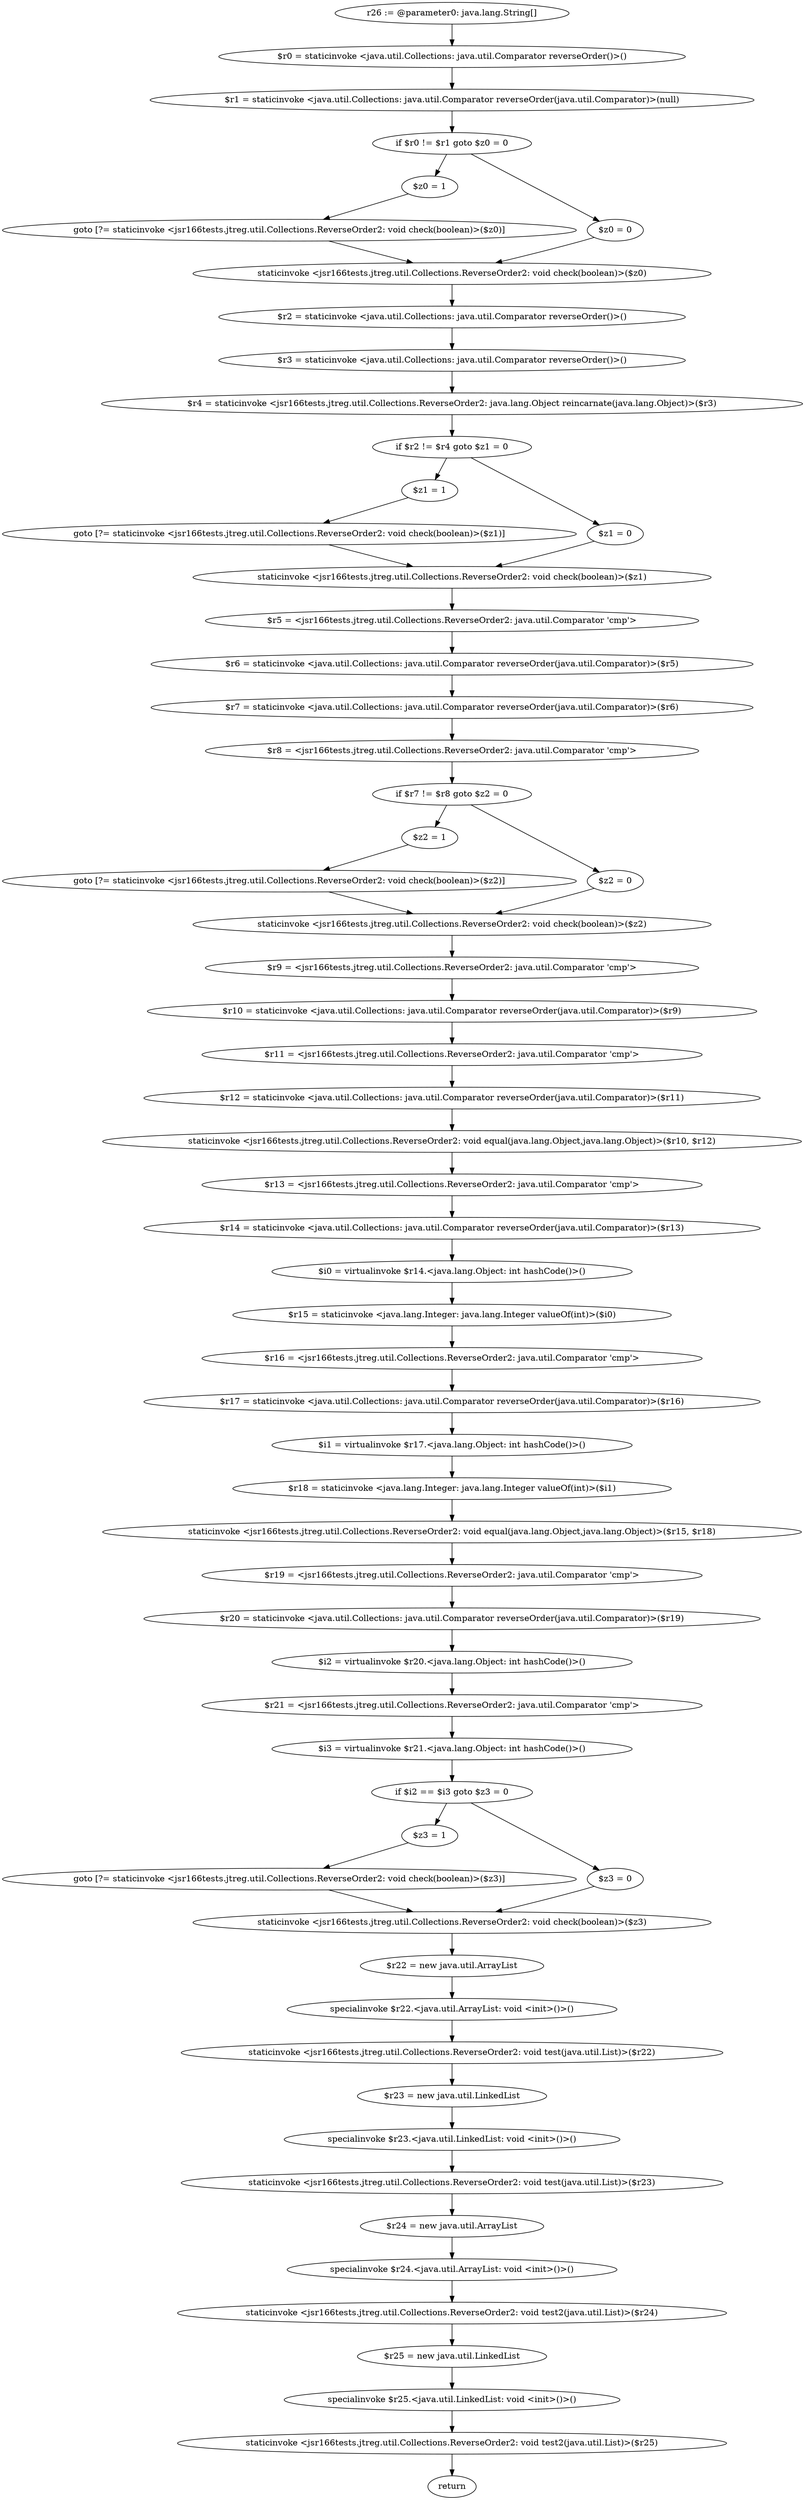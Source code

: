 digraph "unitGraph" {
    "r26 := @parameter0: java.lang.String[]"
    "$r0 = staticinvoke <java.util.Collections: java.util.Comparator reverseOrder()>()"
    "$r1 = staticinvoke <java.util.Collections: java.util.Comparator reverseOrder(java.util.Comparator)>(null)"
    "if $r0 != $r1 goto $z0 = 0"
    "$z0 = 1"
    "goto [?= staticinvoke <jsr166tests.jtreg.util.Collections.ReverseOrder2: void check(boolean)>($z0)]"
    "$z0 = 0"
    "staticinvoke <jsr166tests.jtreg.util.Collections.ReverseOrder2: void check(boolean)>($z0)"
    "$r2 = staticinvoke <java.util.Collections: java.util.Comparator reverseOrder()>()"
    "$r3 = staticinvoke <java.util.Collections: java.util.Comparator reverseOrder()>()"
    "$r4 = staticinvoke <jsr166tests.jtreg.util.Collections.ReverseOrder2: java.lang.Object reincarnate(java.lang.Object)>($r3)"
    "if $r2 != $r4 goto $z1 = 0"
    "$z1 = 1"
    "goto [?= staticinvoke <jsr166tests.jtreg.util.Collections.ReverseOrder2: void check(boolean)>($z1)]"
    "$z1 = 0"
    "staticinvoke <jsr166tests.jtreg.util.Collections.ReverseOrder2: void check(boolean)>($z1)"
    "$r5 = <jsr166tests.jtreg.util.Collections.ReverseOrder2: java.util.Comparator 'cmp'>"
    "$r6 = staticinvoke <java.util.Collections: java.util.Comparator reverseOrder(java.util.Comparator)>($r5)"
    "$r7 = staticinvoke <java.util.Collections: java.util.Comparator reverseOrder(java.util.Comparator)>($r6)"
    "$r8 = <jsr166tests.jtreg.util.Collections.ReverseOrder2: java.util.Comparator 'cmp'>"
    "if $r7 != $r8 goto $z2 = 0"
    "$z2 = 1"
    "goto [?= staticinvoke <jsr166tests.jtreg.util.Collections.ReverseOrder2: void check(boolean)>($z2)]"
    "$z2 = 0"
    "staticinvoke <jsr166tests.jtreg.util.Collections.ReverseOrder2: void check(boolean)>($z2)"
    "$r9 = <jsr166tests.jtreg.util.Collections.ReverseOrder2: java.util.Comparator 'cmp'>"
    "$r10 = staticinvoke <java.util.Collections: java.util.Comparator reverseOrder(java.util.Comparator)>($r9)"
    "$r11 = <jsr166tests.jtreg.util.Collections.ReverseOrder2: java.util.Comparator 'cmp'>"
    "$r12 = staticinvoke <java.util.Collections: java.util.Comparator reverseOrder(java.util.Comparator)>($r11)"
    "staticinvoke <jsr166tests.jtreg.util.Collections.ReverseOrder2: void equal(java.lang.Object,java.lang.Object)>($r10, $r12)"
    "$r13 = <jsr166tests.jtreg.util.Collections.ReverseOrder2: java.util.Comparator 'cmp'>"
    "$r14 = staticinvoke <java.util.Collections: java.util.Comparator reverseOrder(java.util.Comparator)>($r13)"
    "$i0 = virtualinvoke $r14.<java.lang.Object: int hashCode()>()"
    "$r15 = staticinvoke <java.lang.Integer: java.lang.Integer valueOf(int)>($i0)"
    "$r16 = <jsr166tests.jtreg.util.Collections.ReverseOrder2: java.util.Comparator 'cmp'>"
    "$r17 = staticinvoke <java.util.Collections: java.util.Comparator reverseOrder(java.util.Comparator)>($r16)"
    "$i1 = virtualinvoke $r17.<java.lang.Object: int hashCode()>()"
    "$r18 = staticinvoke <java.lang.Integer: java.lang.Integer valueOf(int)>($i1)"
    "staticinvoke <jsr166tests.jtreg.util.Collections.ReverseOrder2: void equal(java.lang.Object,java.lang.Object)>($r15, $r18)"
    "$r19 = <jsr166tests.jtreg.util.Collections.ReverseOrder2: java.util.Comparator 'cmp'>"
    "$r20 = staticinvoke <java.util.Collections: java.util.Comparator reverseOrder(java.util.Comparator)>($r19)"
    "$i2 = virtualinvoke $r20.<java.lang.Object: int hashCode()>()"
    "$r21 = <jsr166tests.jtreg.util.Collections.ReverseOrder2: java.util.Comparator 'cmp'>"
    "$i3 = virtualinvoke $r21.<java.lang.Object: int hashCode()>()"
    "if $i2 == $i3 goto $z3 = 0"
    "$z3 = 1"
    "goto [?= staticinvoke <jsr166tests.jtreg.util.Collections.ReverseOrder2: void check(boolean)>($z3)]"
    "$z3 = 0"
    "staticinvoke <jsr166tests.jtreg.util.Collections.ReverseOrder2: void check(boolean)>($z3)"
    "$r22 = new java.util.ArrayList"
    "specialinvoke $r22.<java.util.ArrayList: void <init>()>()"
    "staticinvoke <jsr166tests.jtreg.util.Collections.ReverseOrder2: void test(java.util.List)>($r22)"
    "$r23 = new java.util.LinkedList"
    "specialinvoke $r23.<java.util.LinkedList: void <init>()>()"
    "staticinvoke <jsr166tests.jtreg.util.Collections.ReverseOrder2: void test(java.util.List)>($r23)"
    "$r24 = new java.util.ArrayList"
    "specialinvoke $r24.<java.util.ArrayList: void <init>()>()"
    "staticinvoke <jsr166tests.jtreg.util.Collections.ReverseOrder2: void test2(java.util.List)>($r24)"
    "$r25 = new java.util.LinkedList"
    "specialinvoke $r25.<java.util.LinkedList: void <init>()>()"
    "staticinvoke <jsr166tests.jtreg.util.Collections.ReverseOrder2: void test2(java.util.List)>($r25)"
    "return"
    "r26 := @parameter0: java.lang.String[]"->"$r0 = staticinvoke <java.util.Collections: java.util.Comparator reverseOrder()>()";
    "$r0 = staticinvoke <java.util.Collections: java.util.Comparator reverseOrder()>()"->"$r1 = staticinvoke <java.util.Collections: java.util.Comparator reverseOrder(java.util.Comparator)>(null)";
    "$r1 = staticinvoke <java.util.Collections: java.util.Comparator reverseOrder(java.util.Comparator)>(null)"->"if $r0 != $r1 goto $z0 = 0";
    "if $r0 != $r1 goto $z0 = 0"->"$z0 = 1";
    "if $r0 != $r1 goto $z0 = 0"->"$z0 = 0";
    "$z0 = 1"->"goto [?= staticinvoke <jsr166tests.jtreg.util.Collections.ReverseOrder2: void check(boolean)>($z0)]";
    "goto [?= staticinvoke <jsr166tests.jtreg.util.Collections.ReverseOrder2: void check(boolean)>($z0)]"->"staticinvoke <jsr166tests.jtreg.util.Collections.ReverseOrder2: void check(boolean)>($z0)";
    "$z0 = 0"->"staticinvoke <jsr166tests.jtreg.util.Collections.ReverseOrder2: void check(boolean)>($z0)";
    "staticinvoke <jsr166tests.jtreg.util.Collections.ReverseOrder2: void check(boolean)>($z0)"->"$r2 = staticinvoke <java.util.Collections: java.util.Comparator reverseOrder()>()";
    "$r2 = staticinvoke <java.util.Collections: java.util.Comparator reverseOrder()>()"->"$r3 = staticinvoke <java.util.Collections: java.util.Comparator reverseOrder()>()";
    "$r3 = staticinvoke <java.util.Collections: java.util.Comparator reverseOrder()>()"->"$r4 = staticinvoke <jsr166tests.jtreg.util.Collections.ReverseOrder2: java.lang.Object reincarnate(java.lang.Object)>($r3)";
    "$r4 = staticinvoke <jsr166tests.jtreg.util.Collections.ReverseOrder2: java.lang.Object reincarnate(java.lang.Object)>($r3)"->"if $r2 != $r4 goto $z1 = 0";
    "if $r2 != $r4 goto $z1 = 0"->"$z1 = 1";
    "if $r2 != $r4 goto $z1 = 0"->"$z1 = 0";
    "$z1 = 1"->"goto [?= staticinvoke <jsr166tests.jtreg.util.Collections.ReverseOrder2: void check(boolean)>($z1)]";
    "goto [?= staticinvoke <jsr166tests.jtreg.util.Collections.ReverseOrder2: void check(boolean)>($z1)]"->"staticinvoke <jsr166tests.jtreg.util.Collections.ReverseOrder2: void check(boolean)>($z1)";
    "$z1 = 0"->"staticinvoke <jsr166tests.jtreg.util.Collections.ReverseOrder2: void check(boolean)>($z1)";
    "staticinvoke <jsr166tests.jtreg.util.Collections.ReverseOrder2: void check(boolean)>($z1)"->"$r5 = <jsr166tests.jtreg.util.Collections.ReverseOrder2: java.util.Comparator 'cmp'>";
    "$r5 = <jsr166tests.jtreg.util.Collections.ReverseOrder2: java.util.Comparator 'cmp'>"->"$r6 = staticinvoke <java.util.Collections: java.util.Comparator reverseOrder(java.util.Comparator)>($r5)";
    "$r6 = staticinvoke <java.util.Collections: java.util.Comparator reverseOrder(java.util.Comparator)>($r5)"->"$r7 = staticinvoke <java.util.Collections: java.util.Comparator reverseOrder(java.util.Comparator)>($r6)";
    "$r7 = staticinvoke <java.util.Collections: java.util.Comparator reverseOrder(java.util.Comparator)>($r6)"->"$r8 = <jsr166tests.jtreg.util.Collections.ReverseOrder2: java.util.Comparator 'cmp'>";
    "$r8 = <jsr166tests.jtreg.util.Collections.ReverseOrder2: java.util.Comparator 'cmp'>"->"if $r7 != $r8 goto $z2 = 0";
    "if $r7 != $r8 goto $z2 = 0"->"$z2 = 1";
    "if $r7 != $r8 goto $z2 = 0"->"$z2 = 0";
    "$z2 = 1"->"goto [?= staticinvoke <jsr166tests.jtreg.util.Collections.ReverseOrder2: void check(boolean)>($z2)]";
    "goto [?= staticinvoke <jsr166tests.jtreg.util.Collections.ReverseOrder2: void check(boolean)>($z2)]"->"staticinvoke <jsr166tests.jtreg.util.Collections.ReverseOrder2: void check(boolean)>($z2)";
    "$z2 = 0"->"staticinvoke <jsr166tests.jtreg.util.Collections.ReverseOrder2: void check(boolean)>($z2)";
    "staticinvoke <jsr166tests.jtreg.util.Collections.ReverseOrder2: void check(boolean)>($z2)"->"$r9 = <jsr166tests.jtreg.util.Collections.ReverseOrder2: java.util.Comparator 'cmp'>";
    "$r9 = <jsr166tests.jtreg.util.Collections.ReverseOrder2: java.util.Comparator 'cmp'>"->"$r10 = staticinvoke <java.util.Collections: java.util.Comparator reverseOrder(java.util.Comparator)>($r9)";
    "$r10 = staticinvoke <java.util.Collections: java.util.Comparator reverseOrder(java.util.Comparator)>($r9)"->"$r11 = <jsr166tests.jtreg.util.Collections.ReverseOrder2: java.util.Comparator 'cmp'>";
    "$r11 = <jsr166tests.jtreg.util.Collections.ReverseOrder2: java.util.Comparator 'cmp'>"->"$r12 = staticinvoke <java.util.Collections: java.util.Comparator reverseOrder(java.util.Comparator)>($r11)";
    "$r12 = staticinvoke <java.util.Collections: java.util.Comparator reverseOrder(java.util.Comparator)>($r11)"->"staticinvoke <jsr166tests.jtreg.util.Collections.ReverseOrder2: void equal(java.lang.Object,java.lang.Object)>($r10, $r12)";
    "staticinvoke <jsr166tests.jtreg.util.Collections.ReverseOrder2: void equal(java.lang.Object,java.lang.Object)>($r10, $r12)"->"$r13 = <jsr166tests.jtreg.util.Collections.ReverseOrder2: java.util.Comparator 'cmp'>";
    "$r13 = <jsr166tests.jtreg.util.Collections.ReverseOrder2: java.util.Comparator 'cmp'>"->"$r14 = staticinvoke <java.util.Collections: java.util.Comparator reverseOrder(java.util.Comparator)>($r13)";
    "$r14 = staticinvoke <java.util.Collections: java.util.Comparator reverseOrder(java.util.Comparator)>($r13)"->"$i0 = virtualinvoke $r14.<java.lang.Object: int hashCode()>()";
    "$i0 = virtualinvoke $r14.<java.lang.Object: int hashCode()>()"->"$r15 = staticinvoke <java.lang.Integer: java.lang.Integer valueOf(int)>($i0)";
    "$r15 = staticinvoke <java.lang.Integer: java.lang.Integer valueOf(int)>($i0)"->"$r16 = <jsr166tests.jtreg.util.Collections.ReverseOrder2: java.util.Comparator 'cmp'>";
    "$r16 = <jsr166tests.jtreg.util.Collections.ReverseOrder2: java.util.Comparator 'cmp'>"->"$r17 = staticinvoke <java.util.Collections: java.util.Comparator reverseOrder(java.util.Comparator)>($r16)";
    "$r17 = staticinvoke <java.util.Collections: java.util.Comparator reverseOrder(java.util.Comparator)>($r16)"->"$i1 = virtualinvoke $r17.<java.lang.Object: int hashCode()>()";
    "$i1 = virtualinvoke $r17.<java.lang.Object: int hashCode()>()"->"$r18 = staticinvoke <java.lang.Integer: java.lang.Integer valueOf(int)>($i1)";
    "$r18 = staticinvoke <java.lang.Integer: java.lang.Integer valueOf(int)>($i1)"->"staticinvoke <jsr166tests.jtreg.util.Collections.ReverseOrder2: void equal(java.lang.Object,java.lang.Object)>($r15, $r18)";
    "staticinvoke <jsr166tests.jtreg.util.Collections.ReverseOrder2: void equal(java.lang.Object,java.lang.Object)>($r15, $r18)"->"$r19 = <jsr166tests.jtreg.util.Collections.ReverseOrder2: java.util.Comparator 'cmp'>";
    "$r19 = <jsr166tests.jtreg.util.Collections.ReverseOrder2: java.util.Comparator 'cmp'>"->"$r20 = staticinvoke <java.util.Collections: java.util.Comparator reverseOrder(java.util.Comparator)>($r19)";
    "$r20 = staticinvoke <java.util.Collections: java.util.Comparator reverseOrder(java.util.Comparator)>($r19)"->"$i2 = virtualinvoke $r20.<java.lang.Object: int hashCode()>()";
    "$i2 = virtualinvoke $r20.<java.lang.Object: int hashCode()>()"->"$r21 = <jsr166tests.jtreg.util.Collections.ReverseOrder2: java.util.Comparator 'cmp'>";
    "$r21 = <jsr166tests.jtreg.util.Collections.ReverseOrder2: java.util.Comparator 'cmp'>"->"$i3 = virtualinvoke $r21.<java.lang.Object: int hashCode()>()";
    "$i3 = virtualinvoke $r21.<java.lang.Object: int hashCode()>()"->"if $i2 == $i3 goto $z3 = 0";
    "if $i2 == $i3 goto $z3 = 0"->"$z3 = 1";
    "if $i2 == $i3 goto $z3 = 0"->"$z3 = 0";
    "$z3 = 1"->"goto [?= staticinvoke <jsr166tests.jtreg.util.Collections.ReverseOrder2: void check(boolean)>($z3)]";
    "goto [?= staticinvoke <jsr166tests.jtreg.util.Collections.ReverseOrder2: void check(boolean)>($z3)]"->"staticinvoke <jsr166tests.jtreg.util.Collections.ReverseOrder2: void check(boolean)>($z3)";
    "$z3 = 0"->"staticinvoke <jsr166tests.jtreg.util.Collections.ReverseOrder2: void check(boolean)>($z3)";
    "staticinvoke <jsr166tests.jtreg.util.Collections.ReverseOrder2: void check(boolean)>($z3)"->"$r22 = new java.util.ArrayList";
    "$r22 = new java.util.ArrayList"->"specialinvoke $r22.<java.util.ArrayList: void <init>()>()";
    "specialinvoke $r22.<java.util.ArrayList: void <init>()>()"->"staticinvoke <jsr166tests.jtreg.util.Collections.ReverseOrder2: void test(java.util.List)>($r22)";
    "staticinvoke <jsr166tests.jtreg.util.Collections.ReverseOrder2: void test(java.util.List)>($r22)"->"$r23 = new java.util.LinkedList";
    "$r23 = new java.util.LinkedList"->"specialinvoke $r23.<java.util.LinkedList: void <init>()>()";
    "specialinvoke $r23.<java.util.LinkedList: void <init>()>()"->"staticinvoke <jsr166tests.jtreg.util.Collections.ReverseOrder2: void test(java.util.List)>($r23)";
    "staticinvoke <jsr166tests.jtreg.util.Collections.ReverseOrder2: void test(java.util.List)>($r23)"->"$r24 = new java.util.ArrayList";
    "$r24 = new java.util.ArrayList"->"specialinvoke $r24.<java.util.ArrayList: void <init>()>()";
    "specialinvoke $r24.<java.util.ArrayList: void <init>()>()"->"staticinvoke <jsr166tests.jtreg.util.Collections.ReverseOrder2: void test2(java.util.List)>($r24)";
    "staticinvoke <jsr166tests.jtreg.util.Collections.ReverseOrder2: void test2(java.util.List)>($r24)"->"$r25 = new java.util.LinkedList";
    "$r25 = new java.util.LinkedList"->"specialinvoke $r25.<java.util.LinkedList: void <init>()>()";
    "specialinvoke $r25.<java.util.LinkedList: void <init>()>()"->"staticinvoke <jsr166tests.jtreg.util.Collections.ReverseOrder2: void test2(java.util.List)>($r25)";
    "staticinvoke <jsr166tests.jtreg.util.Collections.ReverseOrder2: void test2(java.util.List)>($r25)"->"return";
}
